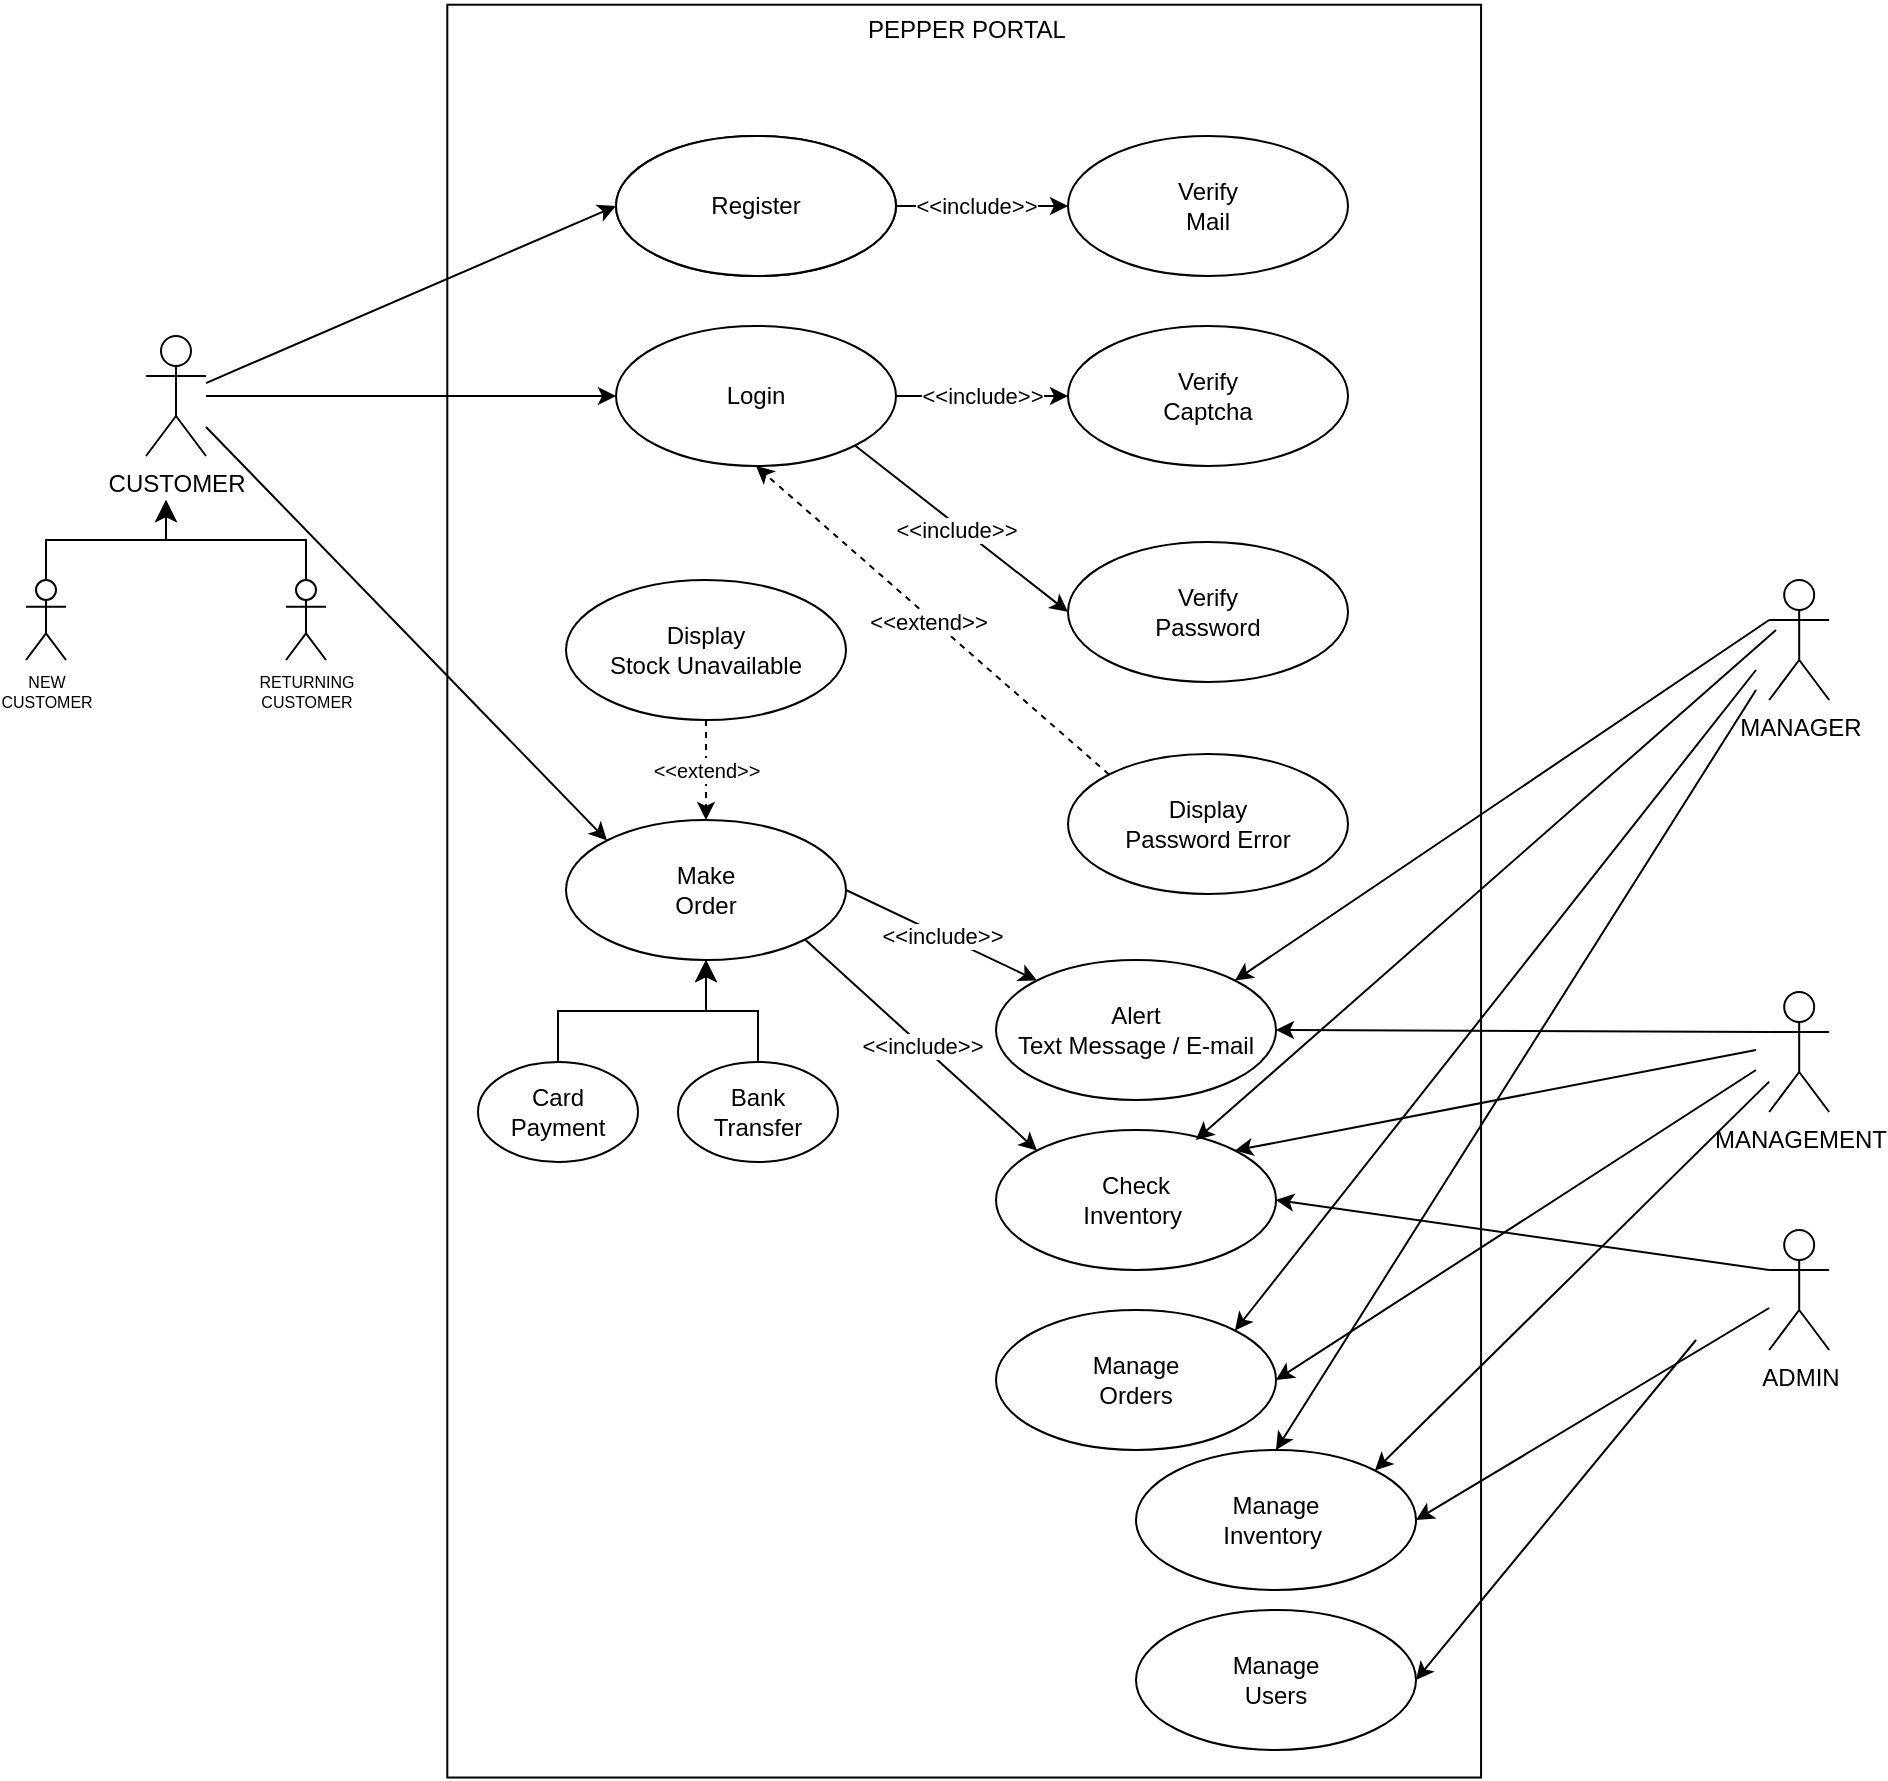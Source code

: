 <mxfile>
    <diagram id="vSFggznAbJeWguTk73ND" name="Page-1">
        <mxGraphModel dx="2743" dy="1106" grid="1" gridSize="10" guides="1" tooltips="1" connect="1" arrows="1" fold="1" page="1" pageScale="1" pageWidth="850" pageHeight="1100" math="0" shadow="0">
            <root>
                <mxCell id="0"/>
                <mxCell id="1" parent="0"/>
                <mxCell id="18" value="" style="rounded=0;whiteSpace=wrap;html=1;rotation=90;" parent="1" vertex="1">
                    <mxGeometry x="-419.11" y="312.12" width="886.41" height="516.88" as="geometry"/>
                </mxCell>
                <mxCell id="12" value="REGISTER" style="ellipse;whiteSpace=wrap;html=1;" parent="1" vertex="1">
                    <mxGeometry x="-150" y="193" width="140" height="70" as="geometry"/>
                </mxCell>
                <mxCell id="41" value="" style="edgeStyle=none;html=1;entryX=0;entryY=0.5;entryDx=0;entryDy=0;" parent="1" source="49" target="51" edge="1">
                    <mxGeometry relative="1" as="geometry">
                        <mxPoint x="-150" y="228.385" as="targetPoint"/>
                        <mxPoint x="-290" y="328" as="sourcePoint"/>
                    </mxGeometry>
                </mxCell>
                <mxCell id="47" value="Register" style="ellipse;whiteSpace=wrap;html=1;" parent="1" vertex="1">
                    <mxGeometry x="-150" y="193" width="140" height="70" as="geometry"/>
                </mxCell>
                <mxCell id="48" style="edgeStyle=none;html=1;entryX=0;entryY=0.5;entryDx=0;entryDy=0;" parent="1" source="49" target="47" edge="1">
                    <mxGeometry relative="1" as="geometry"/>
                </mxCell>
                <mxCell id="86" value="" style="edgeStyle=none;html=1;entryX=0;entryY=0;entryDx=0;entryDy=0;" parent="1" source="49" target="57" edge="1">
                    <mxGeometry relative="1" as="geometry">
                        <mxPoint x="-190" y="403" as="targetPoint"/>
                    </mxGeometry>
                </mxCell>
                <mxCell id="49" value="CUSTOMER" style="shape=umlActor;verticalLabelPosition=bottom;verticalAlign=top;html=1;outlineConnect=0;" parent="1" vertex="1">
                    <mxGeometry x="-385" y="293" width="30" height="60" as="geometry"/>
                </mxCell>
                <mxCell id="51" value="Login" style="ellipse;whiteSpace=wrap;html=1;" parent="1" vertex="1">
                    <mxGeometry x="-150" y="288" width="140" height="70" as="geometry"/>
                </mxCell>
                <mxCell id="57" value="Make&lt;br&gt;Order" style="ellipse;whiteSpace=wrap;html=1;" parent="1" vertex="1">
                    <mxGeometry x="-175" y="535" width="140" height="70" as="geometry"/>
                </mxCell>
                <mxCell id="63" value="PEPPER PORTAL" style="text;html=1;align=center;verticalAlign=middle;resizable=0;points=[];autosize=1;strokeColor=none;fillColor=none;" parent="1" vertex="1">
                    <mxGeometry x="-35" y="125" width="120" height="30" as="geometry"/>
                </mxCell>
                <mxCell id="73" value="Verify&lt;br&gt;Mail" style="ellipse;whiteSpace=wrap;html=1;" parent="1" vertex="1">
                    <mxGeometry x="76" y="193" width="140" height="70" as="geometry"/>
                </mxCell>
                <mxCell id="76" value="" style="endArrow=classic;html=1;exitX=1;exitY=0.5;exitDx=0;exitDy=0;entryX=0;entryY=0.5;entryDx=0;entryDy=0;" parent="1" source="47" target="73" edge="1">
                    <mxGeometry relative="1" as="geometry">
                        <mxPoint x="50" y="355" as="sourcePoint"/>
                        <mxPoint x="150" y="355" as="targetPoint"/>
                    </mxGeometry>
                </mxCell>
                <mxCell id="77" value="&amp;lt;&amp;lt;include&amp;gt;&amp;gt;" style="edgeLabel;resizable=0;html=1;align=center;verticalAlign=middle;" parent="76" connectable="0" vertex="1">
                    <mxGeometry relative="1" as="geometry">
                        <mxPoint x="-3" as="offset"/>
                    </mxGeometry>
                </mxCell>
                <mxCell id="78" value="Verify&lt;br&gt;Password" style="ellipse;whiteSpace=wrap;html=1;" parent="1" vertex="1">
                    <mxGeometry x="76" y="396" width="140" height="70" as="geometry"/>
                </mxCell>
                <mxCell id="79" value="Display&lt;br&gt;Password Error" style="ellipse;whiteSpace=wrap;html=1;" parent="1" vertex="1">
                    <mxGeometry x="76" y="502" width="140" height="70" as="geometry"/>
                </mxCell>
                <mxCell id="80" value="" style="endArrow=classic;html=1;exitX=1;exitY=1;exitDx=0;exitDy=0;entryX=0;entryY=0.5;entryDx=0;entryDy=0;" parent="1" source="51" target="78" edge="1">
                    <mxGeometry relative="1" as="geometry">
                        <mxPoint x="-10.0" y="327.72" as="sourcePoint"/>
                        <mxPoint x="76.0" y="327.72" as="targetPoint"/>
                    </mxGeometry>
                </mxCell>
                <mxCell id="81" value="&amp;lt;&amp;lt;include&amp;gt;&amp;gt;" style="edgeLabel;resizable=0;html=1;align=center;verticalAlign=middle;" parent="80" connectable="0" vertex="1">
                    <mxGeometry relative="1" as="geometry">
                        <mxPoint x="-3" as="offset"/>
                    </mxGeometry>
                </mxCell>
                <mxCell id="82" value="" style="endArrow=classic;html=1;exitX=0;exitY=0;exitDx=0;exitDy=0;entryX=0.5;entryY=1;entryDx=0;entryDy=0;dashed=1;" parent="1" source="79" target="51" edge="1">
                    <mxGeometry relative="1" as="geometry">
                        <mxPoint x="-2.274e-12" y="337.72" as="sourcePoint"/>
                        <mxPoint x="86.0" y="337.72" as="targetPoint"/>
                    </mxGeometry>
                </mxCell>
                <mxCell id="83" value="&amp;lt;&amp;lt;extend&amp;gt;&amp;gt;" style="edgeLabel;resizable=0;html=1;align=center;verticalAlign=middle;" parent="82" connectable="0" vertex="1">
                    <mxGeometry relative="1" as="geometry">
                        <mxPoint x="-3" as="offset"/>
                    </mxGeometry>
                </mxCell>
                <mxCell id="88" value="Verify&lt;br&gt;Captcha" style="ellipse;whiteSpace=wrap;html=1;" parent="1" vertex="1">
                    <mxGeometry x="76" y="288" width="140" height="70" as="geometry"/>
                </mxCell>
                <mxCell id="90" value="" style="endArrow=classic;html=1;exitX=1;exitY=0.5;exitDx=0;exitDy=0;entryX=0;entryY=0.5;entryDx=0;entryDy=0;" parent="1" source="51" target="88" edge="1">
                    <mxGeometry relative="1" as="geometry">
                        <mxPoint x="100" y="395" as="sourcePoint"/>
                        <mxPoint x="200" y="395" as="targetPoint"/>
                    </mxGeometry>
                </mxCell>
                <mxCell id="91" value="&amp;lt;&amp;lt;include&amp;gt;&amp;gt;" style="edgeLabel;resizable=0;html=1;align=center;verticalAlign=middle;" parent="90" connectable="0" vertex="1">
                    <mxGeometry relative="1" as="geometry"/>
                </mxCell>
                <mxCell id="92" value="NEW&lt;br style=&quot;font-size: 8px;&quot;&gt;CUSTOMER" style="shape=umlActor;verticalLabelPosition=bottom;verticalAlign=top;html=1;outlineConnect=0;fontSize=8;" parent="1" vertex="1">
                    <mxGeometry x="-445" y="415" width="20" height="40" as="geometry"/>
                </mxCell>
                <mxCell id="93" value="RETURNING&lt;br style=&quot;font-size: 8px;&quot;&gt;CUSTOMER" style="shape=umlActor;verticalLabelPosition=bottom;verticalAlign=top;html=1;outlineConnect=0;fontSize=8;" parent="1" vertex="1">
                    <mxGeometry x="-315" y="415" width="20" height="40" as="geometry"/>
                </mxCell>
                <mxCell id="97" value="MANAGER" style="shape=umlActor;verticalLabelPosition=bottom;verticalAlign=top;html=1;outlineConnect=0;" parent="1" vertex="1">
                    <mxGeometry x="426.59" y="415" width="30" height="60" as="geometry"/>
                </mxCell>
                <mxCell id="98" value="Card &lt;br&gt;Payment" style="ellipse;whiteSpace=wrap;html=1;" parent="1" vertex="1">
                    <mxGeometry x="-219" y="656" width="80" height="50" as="geometry"/>
                </mxCell>
                <mxCell id="100" value="Bank&lt;br&gt;Transfer" style="ellipse;whiteSpace=wrap;html=1;" parent="1" vertex="1">
                    <mxGeometry x="-119" y="656" width="80" height="50" as="geometry"/>
                </mxCell>
                <mxCell id="104" value="Check&lt;br&gt;Inventory&amp;nbsp;" style="ellipse;whiteSpace=wrap;html=1;" parent="1" vertex="1">
                    <mxGeometry x="40" y="690" width="140" height="70" as="geometry"/>
                </mxCell>
                <mxCell id="105" value="" style="endArrow=classic;html=1;fontSize=8;exitX=1;exitY=1;exitDx=0;exitDy=0;entryX=0;entryY=0;entryDx=0;entryDy=0;" parent="1" source="57" target="104" edge="1">
                    <mxGeometry relative="1" as="geometry">
                        <mxPoint x="-50" y="575" as="sourcePoint"/>
                        <mxPoint x="50" y="575" as="targetPoint"/>
                    </mxGeometry>
                </mxCell>
                <mxCell id="106" value="&lt;font style=&quot;font-size: 11px;&quot;&gt;&amp;lt;&amp;lt;include&amp;gt;&amp;gt;&lt;/font&gt;" style="edgeLabel;resizable=0;html=1;align=center;verticalAlign=middle;fontSize=8;" parent="105" connectable="0" vertex="1">
                    <mxGeometry relative="1" as="geometry"/>
                </mxCell>
                <mxCell id="107" value="Manage&lt;br&gt;Inventory&amp;nbsp;" style="ellipse;whiteSpace=wrap;html=1;" parent="1" vertex="1">
                    <mxGeometry x="110" y="850" width="140" height="70" as="geometry"/>
                </mxCell>
                <mxCell id="108" value="" style="endArrow=classic;html=1;fontSize=8;entryX=1;entryY=0;entryDx=0;entryDy=0;exitX=0;exitY=0.333;exitDx=0;exitDy=0;exitPerimeter=0;" parent="1" source="97" target="110" edge="1">
                    <mxGeometry width="50" height="50" relative="1" as="geometry">
                        <mxPoint x="410" y="430" as="sourcePoint"/>
                        <mxPoint x="20" y="665" as="targetPoint"/>
                    </mxGeometry>
                </mxCell>
                <mxCell id="109" value="" style="endArrow=classic;html=1;fontSize=8;entryX=0.714;entryY=0.071;entryDx=0;entryDy=0;entryPerimeter=0;" parent="1" target="104" edge="1">
                    <mxGeometry width="50" height="50" relative="1" as="geometry">
                        <mxPoint x="430" y="440" as="sourcePoint"/>
                        <mxPoint x="20" y="785" as="targetPoint"/>
                    </mxGeometry>
                </mxCell>
                <mxCell id="110" value="Alert&lt;br&gt;Text Message / E-mail" style="ellipse;whiteSpace=wrap;html=1;" parent="1" vertex="1">
                    <mxGeometry x="40" y="605" width="140" height="70" as="geometry"/>
                </mxCell>
                <mxCell id="111" value="" style="endArrow=classic;html=1;fontSize=8;exitX=1;exitY=0.5;exitDx=0;exitDy=0;entryX=0;entryY=0;entryDx=0;entryDy=0;" parent="1" source="57" target="110" edge="1">
                    <mxGeometry relative="1" as="geometry">
                        <mxPoint x="-20.294" y="514.644" as="sourcePoint"/>
                        <mxPoint x="106.503" y="745.251" as="targetPoint"/>
                    </mxGeometry>
                </mxCell>
                <mxCell id="112" value="&lt;font style=&quot;font-size: 11px;&quot;&gt;&amp;lt;&amp;lt;include&amp;gt;&amp;gt;&lt;/font&gt;" style="edgeLabel;resizable=0;html=1;align=center;verticalAlign=middle;fontSize=8;" parent="111" connectable="0" vertex="1">
                    <mxGeometry relative="1" as="geometry"/>
                </mxCell>
                <mxCell id="113" value="" style="endArrow=classic;html=1;fontSize=8;entryX=0.5;entryY=0;entryDx=0;entryDy=0;" parent="1" target="107" edge="1">
                    <mxGeometry width="50" height="50" relative="1" as="geometry">
                        <mxPoint x="420" y="470" as="sourcePoint"/>
                        <mxPoint x="30" y="605" as="targetPoint"/>
                    </mxGeometry>
                </mxCell>
                <mxCell id="115" value="MANAGEMENT" style="shape=umlActor;verticalLabelPosition=bottom;verticalAlign=top;html=1;outlineConnect=0;" parent="1" vertex="1">
                    <mxGeometry x="426.59" y="621" width="30" height="60" as="geometry"/>
                </mxCell>
                <mxCell id="116" value="ADMIN" style="shape=umlActor;verticalLabelPosition=bottom;verticalAlign=top;html=1;outlineConnect=0;" parent="1" vertex="1">
                    <mxGeometry x="426.59" y="740" width="30" height="60" as="geometry"/>
                </mxCell>
                <mxCell id="119" value="" style="edgeStyle=elbowEdgeStyle;elbow=vertical;endArrow=classic;html=1;curved=0;rounded=0;endSize=8;startSize=8;fontSize=8;exitX=0.5;exitY=0;exitDx=0;exitDy=0;entryX=0.5;entryY=1;entryDx=0;entryDy=0;" parent="1" source="98" target="57" edge="1">
                    <mxGeometry width="50" height="50" relative="1" as="geometry">
                        <mxPoint x="-155" y="635" as="sourcePoint"/>
                        <mxPoint x="-105" y="585" as="targetPoint"/>
                    </mxGeometry>
                </mxCell>
                <mxCell id="120" value="" style="edgeStyle=elbowEdgeStyle;elbow=vertical;endArrow=classic;html=1;curved=0;rounded=0;endSize=8;startSize=8;fontSize=8;exitX=0.5;exitY=0;exitDx=0;exitDy=0;" parent="1" source="100" edge="1">
                    <mxGeometry width="50" height="50" relative="1" as="geometry">
                        <mxPoint x="-165" y="645" as="sourcePoint"/>
                        <mxPoint x="-105" y="605" as="targetPoint"/>
                    </mxGeometry>
                </mxCell>
                <mxCell id="121" value="" style="edgeStyle=elbowEdgeStyle;elbow=vertical;endArrow=classic;html=1;curved=0;rounded=0;endSize=8;startSize=8;fontSize=8;exitX=0.5;exitY=0;exitDx=0;exitDy=0;exitPerimeter=0;" parent="1" source="92" edge="1">
                    <mxGeometry width="50" height="50" relative="1" as="geometry">
                        <mxPoint x="-405" y="415" as="sourcePoint"/>
                        <mxPoint x="-375" y="375" as="targetPoint"/>
                    </mxGeometry>
                </mxCell>
                <mxCell id="122" value="" style="edgeStyle=elbowEdgeStyle;elbow=vertical;endArrow=classic;html=1;curved=0;rounded=0;endSize=8;startSize=8;fontSize=8;exitX=0.5;exitY=0;exitDx=0;exitDy=0;exitPerimeter=0;" parent="1" source="93" edge="1">
                    <mxGeometry width="50" height="50" relative="1" as="geometry">
                        <mxPoint x="-305" y="415" as="sourcePoint"/>
                        <mxPoint x="-375" y="375" as="targetPoint"/>
                        <Array as="points">
                            <mxPoint x="-335" y="395"/>
                        </Array>
                    </mxGeometry>
                </mxCell>
                <mxCell id="124" value="" style="endArrow=classic;html=1;fontSize=8;exitX=0;exitY=0.333;exitDx=0;exitDy=0;exitPerimeter=0;entryX=1;entryY=0.5;entryDx=0;entryDy=0;" parent="1" source="115" target="110" edge="1">
                    <mxGeometry width="50" height="50" relative="1" as="geometry">
                        <mxPoint x="-20" y="655" as="sourcePoint"/>
                        <mxPoint x="30" y="605" as="targetPoint"/>
                    </mxGeometry>
                </mxCell>
                <mxCell id="125" value="" style="endArrow=classic;html=1;fontSize=8;entryX=1;entryY=0;entryDx=0;entryDy=0;" parent="1" target="104" edge="1">
                    <mxGeometry width="50" height="50" relative="1" as="geometry">
                        <mxPoint x="420" y="650" as="sourcePoint"/>
                        <mxPoint x="30" y="715" as="targetPoint"/>
                    </mxGeometry>
                </mxCell>
                <mxCell id="126" value="" style="endArrow=classic;html=1;fontSize=8;entryX=1;entryY=0;entryDx=0;entryDy=0;" parent="1" target="107" edge="1" source="115">
                    <mxGeometry width="50" height="50" relative="1" as="geometry">
                        <mxPoint x="390" y="680" as="sourcePoint"/>
                        <mxPoint x="30" y="715" as="targetPoint"/>
                    </mxGeometry>
                </mxCell>
                <mxCell id="127" value="" style="endArrow=classic;html=1;fontSize=8;entryX=1;entryY=0.5;entryDx=0;entryDy=0;exitX=0;exitY=0.333;exitDx=0;exitDy=0;exitPerimeter=0;" parent="1" source="116" target="104" edge="1">
                    <mxGeometry width="50" height="50" relative="1" as="geometry">
                        <mxPoint x="-20" y="765" as="sourcePoint"/>
                        <mxPoint x="30" y="715" as="targetPoint"/>
                    </mxGeometry>
                </mxCell>
                <mxCell id="128" value="" style="endArrow=classic;html=1;fontSize=8;entryX=1;entryY=0.5;entryDx=0;entryDy=0;" parent="1" source="116" target="107" edge="1">
                    <mxGeometry width="50" height="50" relative="1" as="geometry">
                        <mxPoint x="-20" y="765" as="sourcePoint"/>
                        <mxPoint x="30" y="715" as="targetPoint"/>
                    </mxGeometry>
                </mxCell>
                <mxCell id="129" value="Display&lt;br&gt;Stock Unavailable" style="ellipse;whiteSpace=wrap;html=1;" parent="1" vertex="1">
                    <mxGeometry x="-175" y="415" width="140" height="70" as="geometry"/>
                </mxCell>
                <mxCell id="131" value="" style="endArrow=classic;html=1;entryX=0.5;entryY=0;entryDx=0;entryDy=0;exitX=0.5;exitY=1;exitDx=0;exitDy=0;dashed=1;" parent="1" source="129" target="57" edge="1">
                    <mxGeometry relative="1" as="geometry">
                        <mxPoint x="-120" y="575" as="sourcePoint"/>
                        <mxPoint x="-20" y="575" as="targetPoint"/>
                    </mxGeometry>
                </mxCell>
                <mxCell id="132" value="&lt;font style=&quot;font-size: 10px;&quot;&gt;&amp;lt;&amp;lt;extend&amp;gt;&amp;gt;&lt;/font&gt;" style="edgeLabel;resizable=0;html=1;align=center;verticalAlign=middle;" parent="131" connectable="0" vertex="1">
                    <mxGeometry relative="1" as="geometry"/>
                </mxCell>
                <mxCell id="133" value="Manage&lt;br&gt;Users" style="ellipse;whiteSpace=wrap;html=1;" parent="1" vertex="1">
                    <mxGeometry x="110" y="930" width="140" height="70" as="geometry"/>
                </mxCell>
                <mxCell id="134" value="" style="endArrow=classic;html=1;fontSize=11;entryX=1;entryY=0.5;entryDx=0;entryDy=0;" parent="1" target="133" edge="1">
                    <mxGeometry width="50" height="50" relative="1" as="geometry">
                        <mxPoint x="390" y="795" as="sourcePoint"/>
                        <mxPoint x="160" y="805" as="targetPoint"/>
                    </mxGeometry>
                </mxCell>
                <mxCell id="135" value="Manage&lt;br&gt;Orders" style="ellipse;whiteSpace=wrap;html=1;" parent="1" vertex="1">
                    <mxGeometry x="40" y="780" width="140" height="70" as="geometry"/>
                </mxCell>
                <mxCell id="136" value="" style="endArrow=classic;html=1;fontSize=11;entryX=1;entryY=0;entryDx=0;entryDy=0;" parent="1" target="135" edge="1">
                    <mxGeometry width="50" height="50" relative="1" as="geometry">
                        <mxPoint x="420" y="460" as="sourcePoint"/>
                        <mxPoint x="40" y="790" as="targetPoint"/>
                    </mxGeometry>
                </mxCell>
                <mxCell id="137" value="" style="endArrow=classic;html=1;fontSize=11;entryX=1;entryY=0.5;entryDx=0;entryDy=0;" parent="1" target="135" edge="1">
                    <mxGeometry width="50" height="50" relative="1" as="geometry">
                        <mxPoint x="420" y="660" as="sourcePoint"/>
                        <mxPoint x="40" y="790" as="targetPoint"/>
                    </mxGeometry>
                </mxCell>
            </root>
        </mxGraphModel>
    </diagram>
</mxfile>